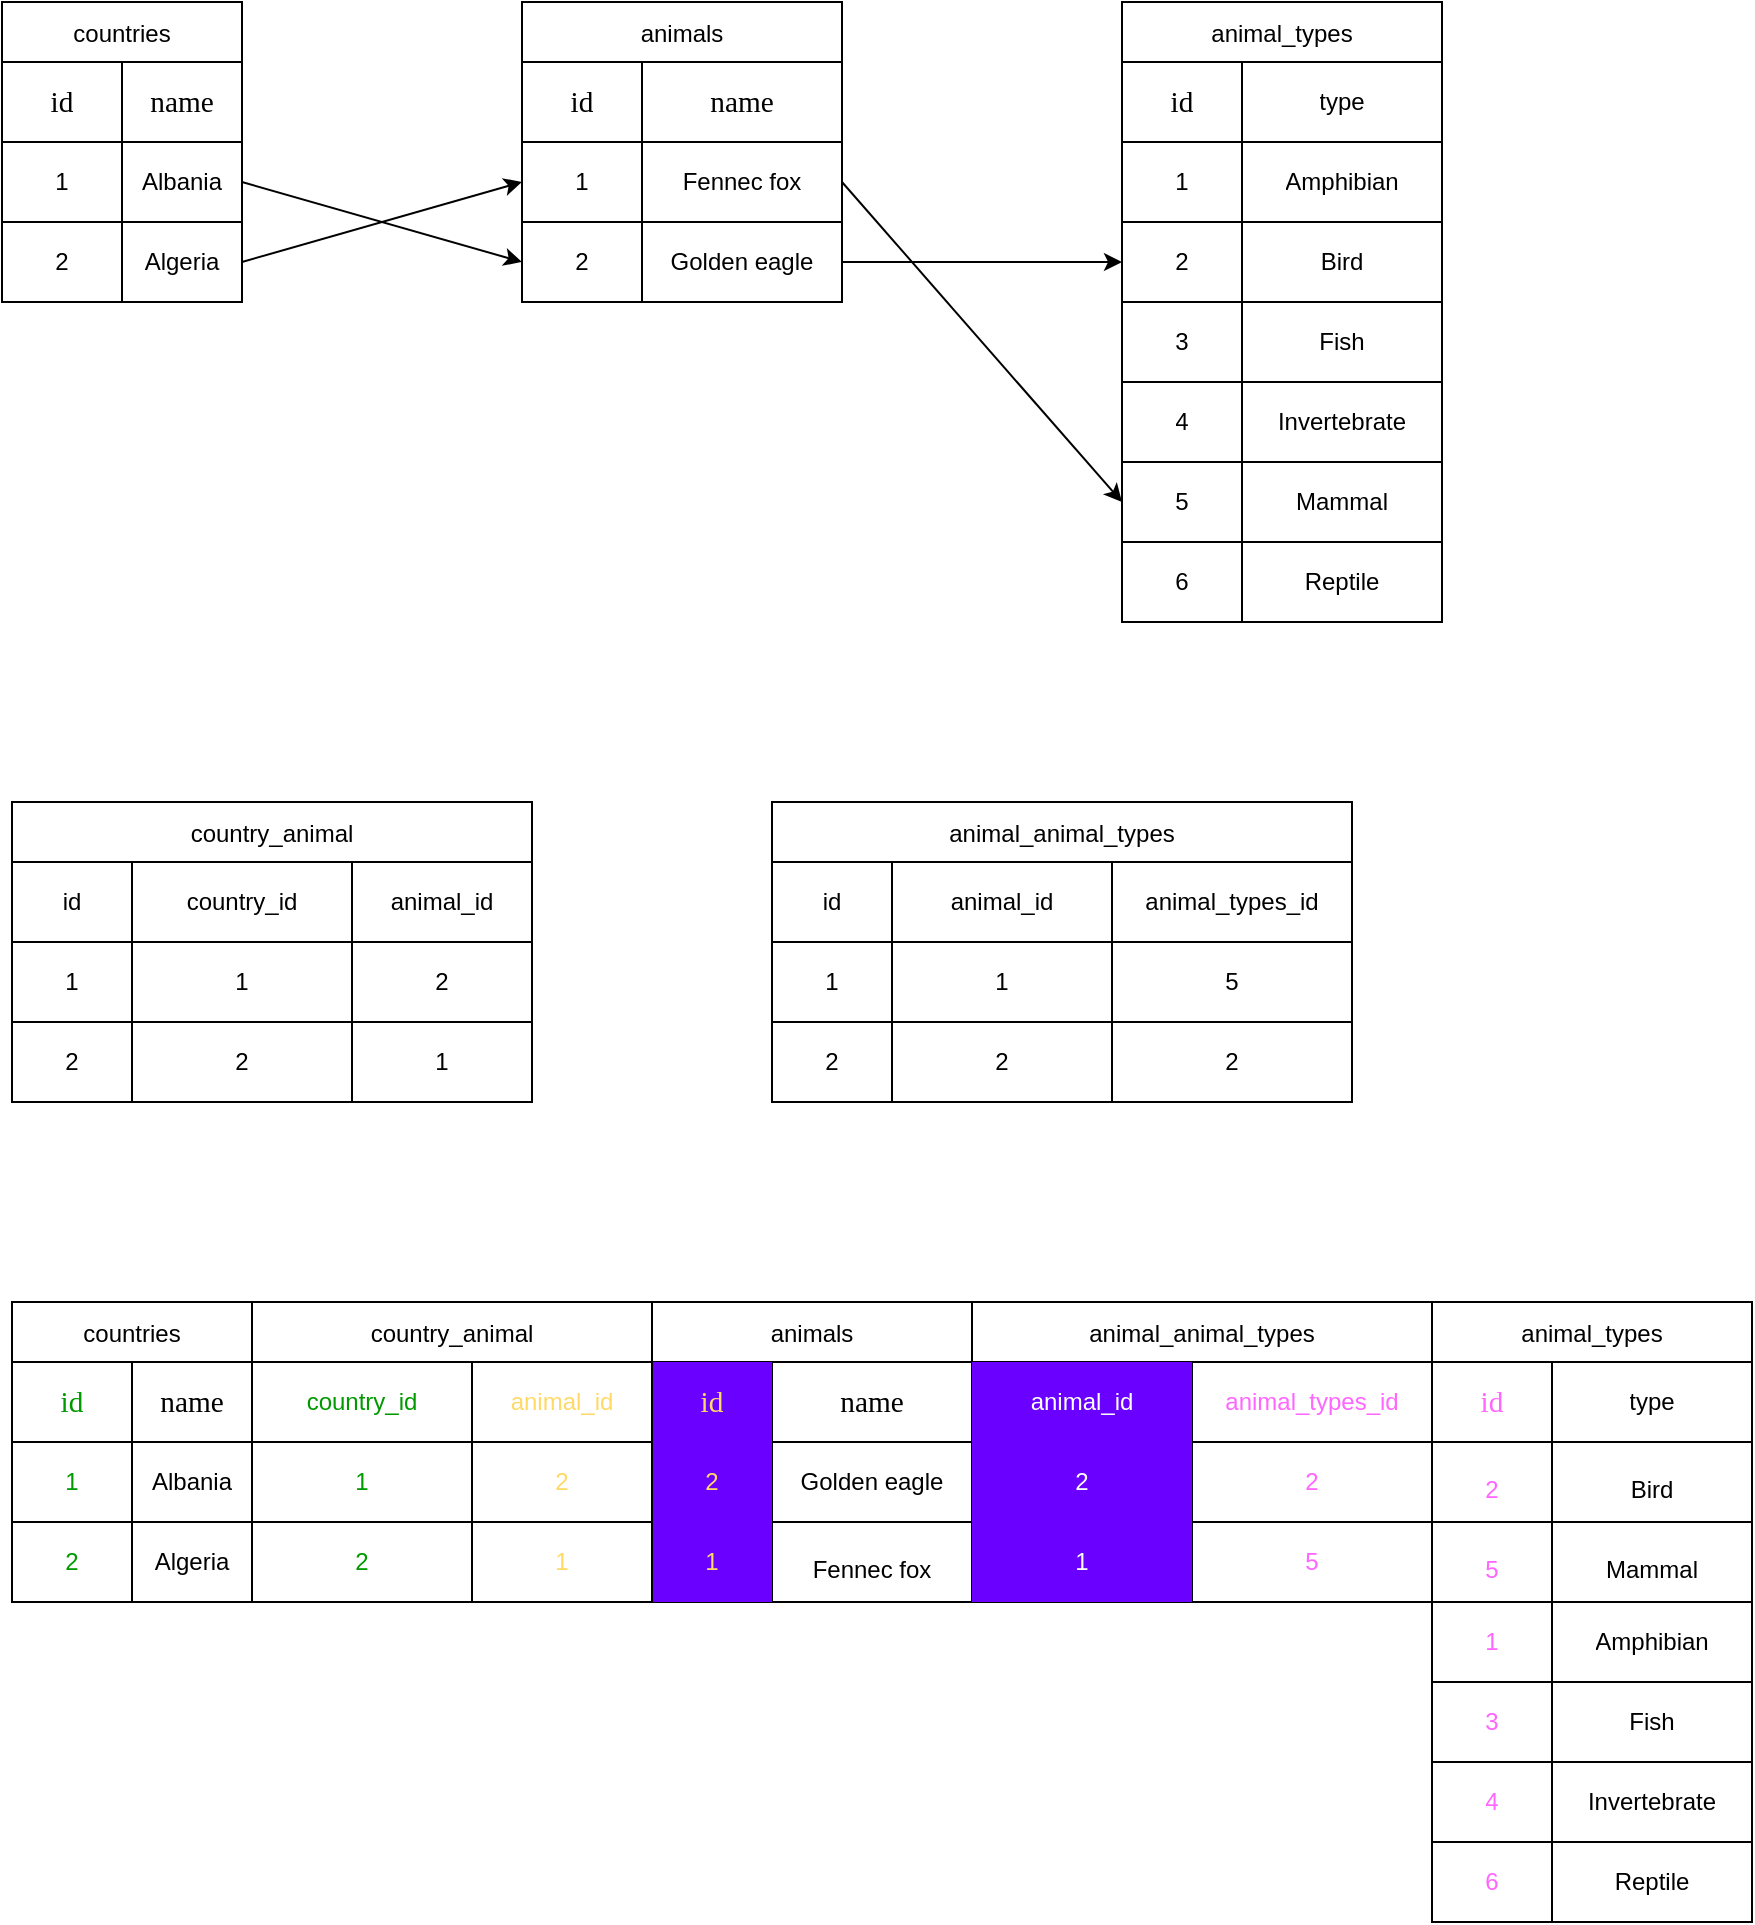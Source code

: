 <mxfile version="24.7.8">
  <diagram name="Page-1" id="MkNS-ctdlNhsHBjYqthp">
    <mxGraphModel dx="1560" dy="1088" grid="1" gridSize="10" guides="1" tooltips="1" connect="1" arrows="1" fold="1" page="1" pageScale="1" pageWidth="2339" pageHeight="3300" math="0" shadow="0">
      <root>
        <mxCell id="0" />
        <mxCell id="1" parent="0" />
        <mxCell id="hSZV3rEerm1jCQRPx-zB-1" value="countries" style="shape=table;startSize=30;container=1;collapsible=0;childLayout=tableLayout;" parent="1" vertex="1">
          <mxGeometry x="180" y="90" width="120" height="150" as="geometry" />
        </mxCell>
        <mxCell id="hSZV3rEerm1jCQRPx-zB-2" value="" style="shape=tableRow;horizontal=0;startSize=0;swimlaneHead=0;swimlaneBody=0;strokeColor=inherit;top=0;left=0;bottom=0;right=0;collapsible=0;dropTarget=0;fillColor=none;points=[[0,0.5],[1,0.5]];portConstraint=eastwest;" parent="hSZV3rEerm1jCQRPx-zB-1" vertex="1">
          <mxGeometry y="30" width="120" height="40" as="geometry" />
        </mxCell>
        <mxCell id="hSZV3rEerm1jCQRPx-zB-3" value="&lt;p style=&quot;margin:0in;font-family:Calibri;font-size:11.0pt&quot;&gt;id&lt;/p&gt;" style="shape=partialRectangle;html=1;whiteSpace=wrap;connectable=0;strokeColor=inherit;overflow=hidden;fillColor=none;top=0;left=0;bottom=0;right=0;pointerEvents=1;" parent="hSZV3rEerm1jCQRPx-zB-2" vertex="1">
          <mxGeometry width="60" height="40" as="geometry">
            <mxRectangle width="60" height="40" as="alternateBounds" />
          </mxGeometry>
        </mxCell>
        <mxCell id="hSZV3rEerm1jCQRPx-zB-4" value="&lt;p style=&quot;margin:0in;font-family:Calibri;font-size:11.0pt&quot;&gt;name&lt;/p&gt;" style="shape=partialRectangle;html=1;whiteSpace=wrap;connectable=0;strokeColor=inherit;overflow=hidden;fillColor=none;top=0;left=0;bottom=0;right=0;pointerEvents=1;" parent="hSZV3rEerm1jCQRPx-zB-2" vertex="1">
          <mxGeometry x="60" width="60" height="40" as="geometry">
            <mxRectangle width="60" height="40" as="alternateBounds" />
          </mxGeometry>
        </mxCell>
        <mxCell id="hSZV3rEerm1jCQRPx-zB-5" value="" style="shape=tableRow;horizontal=0;startSize=0;swimlaneHead=0;swimlaneBody=0;strokeColor=inherit;top=0;left=0;bottom=0;right=0;collapsible=0;dropTarget=0;fillColor=none;points=[[0,0.5],[1,0.5]];portConstraint=eastwest;" parent="hSZV3rEerm1jCQRPx-zB-1" vertex="1">
          <mxGeometry y="70" width="120" height="40" as="geometry" />
        </mxCell>
        <mxCell id="hSZV3rEerm1jCQRPx-zB-6" value="1" style="shape=partialRectangle;html=1;whiteSpace=wrap;connectable=0;strokeColor=inherit;overflow=hidden;fillColor=none;top=0;left=0;bottom=0;right=0;pointerEvents=1;" parent="hSZV3rEerm1jCQRPx-zB-5" vertex="1">
          <mxGeometry width="60" height="40" as="geometry">
            <mxRectangle width="60" height="40" as="alternateBounds" />
          </mxGeometry>
        </mxCell>
        <mxCell id="hSZV3rEerm1jCQRPx-zB-7" value="Albania" style="shape=partialRectangle;html=1;whiteSpace=wrap;connectable=0;strokeColor=inherit;overflow=hidden;fillColor=none;top=0;left=0;bottom=0;right=0;pointerEvents=1;" parent="hSZV3rEerm1jCQRPx-zB-5" vertex="1">
          <mxGeometry x="60" width="60" height="40" as="geometry">
            <mxRectangle width="60" height="40" as="alternateBounds" />
          </mxGeometry>
        </mxCell>
        <mxCell id="hSZV3rEerm1jCQRPx-zB-8" value="" style="shape=tableRow;horizontal=0;startSize=0;swimlaneHead=0;swimlaneBody=0;strokeColor=inherit;top=0;left=0;bottom=0;right=0;collapsible=0;dropTarget=0;fillColor=none;points=[[0,0.5],[1,0.5]];portConstraint=eastwest;" parent="hSZV3rEerm1jCQRPx-zB-1" vertex="1">
          <mxGeometry y="110" width="120" height="40" as="geometry" />
        </mxCell>
        <mxCell id="hSZV3rEerm1jCQRPx-zB-9" value="&lt;div&gt;2&lt;/div&gt;" style="shape=partialRectangle;html=1;whiteSpace=wrap;connectable=0;strokeColor=inherit;overflow=hidden;fillColor=none;top=0;left=0;bottom=0;right=0;pointerEvents=1;" parent="hSZV3rEerm1jCQRPx-zB-8" vertex="1">
          <mxGeometry width="60" height="40" as="geometry">
            <mxRectangle width="60" height="40" as="alternateBounds" />
          </mxGeometry>
        </mxCell>
        <mxCell id="hSZV3rEerm1jCQRPx-zB-10" value="Algeria" style="shape=partialRectangle;html=1;whiteSpace=wrap;connectable=0;strokeColor=inherit;overflow=hidden;fillColor=none;top=0;left=0;bottom=0;right=0;pointerEvents=1;" parent="hSZV3rEerm1jCQRPx-zB-8" vertex="1">
          <mxGeometry x="60" width="60" height="40" as="geometry">
            <mxRectangle width="60" height="40" as="alternateBounds" />
          </mxGeometry>
        </mxCell>
        <mxCell id="hSZV3rEerm1jCQRPx-zB-21" value="animals" style="shape=table;startSize=30;container=1;collapsible=0;childLayout=tableLayout;" parent="1" vertex="1">
          <mxGeometry x="440" y="90" width="160" height="150" as="geometry" />
        </mxCell>
        <mxCell id="hSZV3rEerm1jCQRPx-zB-22" value="" style="shape=tableRow;horizontal=0;startSize=0;swimlaneHead=0;swimlaneBody=0;strokeColor=inherit;top=0;left=0;bottom=0;right=0;collapsible=0;dropTarget=0;fillColor=none;points=[[0,0.5],[1,0.5]];portConstraint=eastwest;" parent="hSZV3rEerm1jCQRPx-zB-21" vertex="1">
          <mxGeometry y="30" width="160" height="40" as="geometry" />
        </mxCell>
        <mxCell id="hSZV3rEerm1jCQRPx-zB-23" value="&lt;p style=&quot;margin:0in;font-family:Calibri;font-size:11.0pt&quot;&gt;id&lt;/p&gt;" style="shape=partialRectangle;html=1;whiteSpace=wrap;connectable=0;strokeColor=inherit;overflow=hidden;fillColor=none;top=0;left=0;bottom=0;right=0;pointerEvents=1;" parent="hSZV3rEerm1jCQRPx-zB-22" vertex="1">
          <mxGeometry width="60" height="40" as="geometry">
            <mxRectangle width="60" height="40" as="alternateBounds" />
          </mxGeometry>
        </mxCell>
        <mxCell id="hSZV3rEerm1jCQRPx-zB-24" value="&lt;p style=&quot;margin:0in;font-family:Calibri;font-size:11.0pt&quot;&gt;name&lt;/p&gt;" style="shape=partialRectangle;html=1;whiteSpace=wrap;connectable=0;strokeColor=inherit;overflow=hidden;fillColor=none;top=0;left=0;bottom=0;right=0;pointerEvents=1;" parent="hSZV3rEerm1jCQRPx-zB-22" vertex="1">
          <mxGeometry x="60" width="100" height="40" as="geometry">
            <mxRectangle width="100" height="40" as="alternateBounds" />
          </mxGeometry>
        </mxCell>
        <mxCell id="hSZV3rEerm1jCQRPx-zB-25" value="" style="shape=tableRow;horizontal=0;startSize=0;swimlaneHead=0;swimlaneBody=0;strokeColor=inherit;top=0;left=0;bottom=0;right=0;collapsible=0;dropTarget=0;fillColor=none;points=[[0,0.5],[1,0.5]];portConstraint=eastwest;" parent="hSZV3rEerm1jCQRPx-zB-21" vertex="1">
          <mxGeometry y="70" width="160" height="40" as="geometry" />
        </mxCell>
        <mxCell id="hSZV3rEerm1jCQRPx-zB-26" value="1" style="shape=partialRectangle;html=1;whiteSpace=wrap;connectable=0;strokeColor=inherit;overflow=hidden;fillColor=none;top=0;left=0;bottom=0;right=0;pointerEvents=1;" parent="hSZV3rEerm1jCQRPx-zB-25" vertex="1">
          <mxGeometry width="60" height="40" as="geometry">
            <mxRectangle width="60" height="40" as="alternateBounds" />
          </mxGeometry>
        </mxCell>
        <mxCell id="hSZV3rEerm1jCQRPx-zB-27" value="Fennec fox" style="shape=partialRectangle;html=1;whiteSpace=wrap;connectable=0;strokeColor=inherit;overflow=hidden;fillColor=none;top=0;left=0;bottom=0;right=0;pointerEvents=1;" parent="hSZV3rEerm1jCQRPx-zB-25" vertex="1">
          <mxGeometry x="60" width="100" height="40" as="geometry">
            <mxRectangle width="100" height="40" as="alternateBounds" />
          </mxGeometry>
        </mxCell>
        <mxCell id="hSZV3rEerm1jCQRPx-zB-28" value="" style="shape=tableRow;horizontal=0;startSize=0;swimlaneHead=0;swimlaneBody=0;strokeColor=inherit;top=0;left=0;bottom=0;right=0;collapsible=0;dropTarget=0;fillColor=none;points=[[0,0.5],[1,0.5]];portConstraint=eastwest;" parent="hSZV3rEerm1jCQRPx-zB-21" vertex="1">
          <mxGeometry y="110" width="160" height="40" as="geometry" />
        </mxCell>
        <mxCell id="hSZV3rEerm1jCQRPx-zB-29" value="&lt;div&gt;2&lt;/div&gt;" style="shape=partialRectangle;html=1;whiteSpace=wrap;connectable=0;strokeColor=inherit;overflow=hidden;fillColor=none;top=0;left=0;bottom=0;right=0;pointerEvents=1;" parent="hSZV3rEerm1jCQRPx-zB-28" vertex="1">
          <mxGeometry width="60" height="40" as="geometry">
            <mxRectangle width="60" height="40" as="alternateBounds" />
          </mxGeometry>
        </mxCell>
        <mxCell id="hSZV3rEerm1jCQRPx-zB-30" value="Golden eagle" style="shape=partialRectangle;html=1;whiteSpace=wrap;connectable=0;strokeColor=inherit;overflow=hidden;fillColor=none;top=0;left=0;bottom=0;right=0;pointerEvents=1;" parent="hSZV3rEerm1jCQRPx-zB-28" vertex="1">
          <mxGeometry x="60" width="100" height="40" as="geometry">
            <mxRectangle width="100" height="40" as="alternateBounds" />
          </mxGeometry>
        </mxCell>
        <mxCell id="hSZV3rEerm1jCQRPx-zB-31" value="animal_types" style="shape=table;startSize=30;container=1;collapsible=0;childLayout=tableLayout;" parent="1" vertex="1">
          <mxGeometry x="740" y="90" width="160" height="310" as="geometry" />
        </mxCell>
        <mxCell id="hSZV3rEerm1jCQRPx-zB-32" value="" style="shape=tableRow;horizontal=0;startSize=0;swimlaneHead=0;swimlaneBody=0;strokeColor=inherit;top=0;left=0;bottom=0;right=0;collapsible=0;dropTarget=0;fillColor=none;points=[[0,0.5],[1,0.5]];portConstraint=eastwest;" parent="hSZV3rEerm1jCQRPx-zB-31" vertex="1">
          <mxGeometry y="30" width="160" height="40" as="geometry" />
        </mxCell>
        <mxCell id="hSZV3rEerm1jCQRPx-zB-33" value="&lt;p style=&quot;margin:0in;font-family:Calibri;font-size:11.0pt&quot;&gt;id&lt;/p&gt;" style="shape=partialRectangle;html=1;whiteSpace=wrap;connectable=0;strokeColor=inherit;overflow=hidden;fillColor=none;top=0;left=0;bottom=0;right=0;pointerEvents=1;" parent="hSZV3rEerm1jCQRPx-zB-32" vertex="1">
          <mxGeometry width="60" height="40" as="geometry">
            <mxRectangle width="60" height="40" as="alternateBounds" />
          </mxGeometry>
        </mxCell>
        <mxCell id="hSZV3rEerm1jCQRPx-zB-34" value="type" style="shape=partialRectangle;html=1;whiteSpace=wrap;connectable=0;strokeColor=inherit;overflow=hidden;fillColor=none;top=0;left=0;bottom=0;right=0;pointerEvents=1;" parent="hSZV3rEerm1jCQRPx-zB-32" vertex="1">
          <mxGeometry x="60" width="100" height="40" as="geometry">
            <mxRectangle width="100" height="40" as="alternateBounds" />
          </mxGeometry>
        </mxCell>
        <mxCell id="hSZV3rEerm1jCQRPx-zB-35" value="" style="shape=tableRow;horizontal=0;startSize=0;swimlaneHead=0;swimlaneBody=0;strokeColor=inherit;top=0;left=0;bottom=0;right=0;collapsible=0;dropTarget=0;fillColor=none;points=[[0,0.5],[1,0.5]];portConstraint=eastwest;" parent="hSZV3rEerm1jCQRPx-zB-31" vertex="1">
          <mxGeometry y="70" width="160" height="40" as="geometry" />
        </mxCell>
        <mxCell id="hSZV3rEerm1jCQRPx-zB-36" value="1" style="shape=partialRectangle;html=1;whiteSpace=wrap;connectable=0;strokeColor=inherit;overflow=hidden;fillColor=none;top=0;left=0;bottom=0;right=0;pointerEvents=1;" parent="hSZV3rEerm1jCQRPx-zB-35" vertex="1">
          <mxGeometry width="60" height="40" as="geometry">
            <mxRectangle width="60" height="40" as="alternateBounds" />
          </mxGeometry>
        </mxCell>
        <mxCell id="hSZV3rEerm1jCQRPx-zB-37" value="Amphibian" style="shape=partialRectangle;html=1;whiteSpace=wrap;connectable=0;strokeColor=inherit;overflow=hidden;fillColor=none;top=0;left=0;bottom=0;right=0;pointerEvents=1;" parent="hSZV3rEerm1jCQRPx-zB-35" vertex="1">
          <mxGeometry x="60" width="100" height="40" as="geometry">
            <mxRectangle width="100" height="40" as="alternateBounds" />
          </mxGeometry>
        </mxCell>
        <mxCell id="hSZV3rEerm1jCQRPx-zB-38" value="" style="shape=tableRow;horizontal=0;startSize=0;swimlaneHead=0;swimlaneBody=0;strokeColor=inherit;top=0;left=0;bottom=0;right=0;collapsible=0;dropTarget=0;fillColor=none;points=[[0,0.5],[1,0.5]];portConstraint=eastwest;" parent="hSZV3rEerm1jCQRPx-zB-31" vertex="1">
          <mxGeometry y="110" width="160" height="40" as="geometry" />
        </mxCell>
        <mxCell id="hSZV3rEerm1jCQRPx-zB-39" value="&lt;div&gt;2&lt;/div&gt;" style="shape=partialRectangle;html=1;whiteSpace=wrap;connectable=0;strokeColor=inherit;overflow=hidden;fillColor=none;top=0;left=0;bottom=0;right=0;pointerEvents=1;" parent="hSZV3rEerm1jCQRPx-zB-38" vertex="1">
          <mxGeometry width="60" height="40" as="geometry">
            <mxRectangle width="60" height="40" as="alternateBounds" />
          </mxGeometry>
        </mxCell>
        <mxCell id="hSZV3rEerm1jCQRPx-zB-40" value="Bird" style="shape=partialRectangle;html=1;whiteSpace=wrap;connectable=0;strokeColor=inherit;overflow=hidden;fillColor=none;top=0;left=0;bottom=0;right=0;pointerEvents=1;" parent="hSZV3rEerm1jCQRPx-zB-38" vertex="1">
          <mxGeometry x="60" width="100" height="40" as="geometry">
            <mxRectangle width="100" height="40" as="alternateBounds" />
          </mxGeometry>
        </mxCell>
        <mxCell id="hSZV3rEerm1jCQRPx-zB-50" style="shape=tableRow;horizontal=0;startSize=0;swimlaneHead=0;swimlaneBody=0;strokeColor=inherit;top=0;left=0;bottom=0;right=0;collapsible=0;dropTarget=0;fillColor=none;points=[[0,0.5],[1,0.5]];portConstraint=eastwest;" parent="hSZV3rEerm1jCQRPx-zB-31" vertex="1">
          <mxGeometry y="150" width="160" height="40" as="geometry" />
        </mxCell>
        <mxCell id="hSZV3rEerm1jCQRPx-zB-51" value="3" style="shape=partialRectangle;html=1;whiteSpace=wrap;connectable=0;strokeColor=inherit;overflow=hidden;fillColor=none;top=0;left=0;bottom=0;right=0;pointerEvents=1;" parent="hSZV3rEerm1jCQRPx-zB-50" vertex="1">
          <mxGeometry width="60" height="40" as="geometry">
            <mxRectangle width="60" height="40" as="alternateBounds" />
          </mxGeometry>
        </mxCell>
        <mxCell id="hSZV3rEerm1jCQRPx-zB-52" value="Fish" style="shape=partialRectangle;html=1;whiteSpace=wrap;connectable=0;strokeColor=inherit;overflow=hidden;fillColor=none;top=0;left=0;bottom=0;right=0;pointerEvents=1;" parent="hSZV3rEerm1jCQRPx-zB-50" vertex="1">
          <mxGeometry x="60" width="100" height="40" as="geometry">
            <mxRectangle width="100" height="40" as="alternateBounds" />
          </mxGeometry>
        </mxCell>
        <mxCell id="hSZV3rEerm1jCQRPx-zB-47" style="shape=tableRow;horizontal=0;startSize=0;swimlaneHead=0;swimlaneBody=0;strokeColor=inherit;top=0;left=0;bottom=0;right=0;collapsible=0;dropTarget=0;fillColor=none;points=[[0,0.5],[1,0.5]];portConstraint=eastwest;" parent="hSZV3rEerm1jCQRPx-zB-31" vertex="1">
          <mxGeometry y="190" width="160" height="40" as="geometry" />
        </mxCell>
        <mxCell id="hSZV3rEerm1jCQRPx-zB-48" value="4" style="shape=partialRectangle;html=1;whiteSpace=wrap;connectable=0;strokeColor=inherit;overflow=hidden;fillColor=none;top=0;left=0;bottom=0;right=0;pointerEvents=1;" parent="hSZV3rEerm1jCQRPx-zB-47" vertex="1">
          <mxGeometry width="60" height="40" as="geometry">
            <mxRectangle width="60" height="40" as="alternateBounds" />
          </mxGeometry>
        </mxCell>
        <mxCell id="hSZV3rEerm1jCQRPx-zB-49" value="Invertebrate" style="shape=partialRectangle;html=1;whiteSpace=wrap;connectable=0;strokeColor=inherit;overflow=hidden;fillColor=none;top=0;left=0;bottom=0;right=0;pointerEvents=1;" parent="hSZV3rEerm1jCQRPx-zB-47" vertex="1">
          <mxGeometry x="60" width="100" height="40" as="geometry">
            <mxRectangle width="100" height="40" as="alternateBounds" />
          </mxGeometry>
        </mxCell>
        <mxCell id="hSZV3rEerm1jCQRPx-zB-44" style="shape=tableRow;horizontal=0;startSize=0;swimlaneHead=0;swimlaneBody=0;strokeColor=inherit;top=0;left=0;bottom=0;right=0;collapsible=0;dropTarget=0;fillColor=none;points=[[0,0.5],[1,0.5]];portConstraint=eastwest;" parent="hSZV3rEerm1jCQRPx-zB-31" vertex="1">
          <mxGeometry y="230" width="160" height="40" as="geometry" />
        </mxCell>
        <mxCell id="hSZV3rEerm1jCQRPx-zB-45" value="5" style="shape=partialRectangle;html=1;whiteSpace=wrap;connectable=0;strokeColor=inherit;overflow=hidden;fillColor=none;top=0;left=0;bottom=0;right=0;pointerEvents=1;" parent="hSZV3rEerm1jCQRPx-zB-44" vertex="1">
          <mxGeometry width="60" height="40" as="geometry">
            <mxRectangle width="60" height="40" as="alternateBounds" />
          </mxGeometry>
        </mxCell>
        <mxCell id="hSZV3rEerm1jCQRPx-zB-46" value="Mammal" style="shape=partialRectangle;html=1;whiteSpace=wrap;connectable=0;strokeColor=inherit;overflow=hidden;fillColor=none;top=0;left=0;bottom=0;right=0;pointerEvents=1;" parent="hSZV3rEerm1jCQRPx-zB-44" vertex="1">
          <mxGeometry x="60" width="100" height="40" as="geometry">
            <mxRectangle width="100" height="40" as="alternateBounds" />
          </mxGeometry>
        </mxCell>
        <mxCell id="hSZV3rEerm1jCQRPx-zB-41" style="shape=tableRow;horizontal=0;startSize=0;swimlaneHead=0;swimlaneBody=0;strokeColor=inherit;top=0;left=0;bottom=0;right=0;collapsible=0;dropTarget=0;fillColor=none;points=[[0,0.5],[1,0.5]];portConstraint=eastwest;" parent="hSZV3rEerm1jCQRPx-zB-31" vertex="1">
          <mxGeometry y="270" width="160" height="40" as="geometry" />
        </mxCell>
        <mxCell id="hSZV3rEerm1jCQRPx-zB-42" value="6" style="shape=partialRectangle;html=1;whiteSpace=wrap;connectable=0;strokeColor=inherit;overflow=hidden;fillColor=none;top=0;left=0;bottom=0;right=0;pointerEvents=1;" parent="hSZV3rEerm1jCQRPx-zB-41" vertex="1">
          <mxGeometry width="60" height="40" as="geometry">
            <mxRectangle width="60" height="40" as="alternateBounds" />
          </mxGeometry>
        </mxCell>
        <mxCell id="hSZV3rEerm1jCQRPx-zB-43" value="Reptile" style="shape=partialRectangle;html=1;whiteSpace=wrap;connectable=0;strokeColor=inherit;overflow=hidden;fillColor=none;top=0;left=0;bottom=0;right=0;pointerEvents=1;" parent="hSZV3rEerm1jCQRPx-zB-41" vertex="1">
          <mxGeometry x="60" width="100" height="40" as="geometry">
            <mxRectangle width="100" height="40" as="alternateBounds" />
          </mxGeometry>
        </mxCell>
        <mxCell id="hSZV3rEerm1jCQRPx-zB-55" value="" style="endArrow=classic;html=1;rounded=0;exitX=1;exitY=0.5;exitDx=0;exitDy=0;entryX=0;entryY=0.5;entryDx=0;entryDy=0;" parent="1" source="hSZV3rEerm1jCQRPx-zB-5" target="hSZV3rEerm1jCQRPx-zB-28" edge="1">
          <mxGeometry width="50" height="50" relative="1" as="geometry">
            <mxPoint x="330" y="190" as="sourcePoint" />
            <mxPoint x="380" y="140" as="targetPoint" />
          </mxGeometry>
        </mxCell>
        <mxCell id="hSZV3rEerm1jCQRPx-zB-56" value="" style="endArrow=classic;html=1;rounded=0;exitX=1;exitY=0.5;exitDx=0;exitDy=0;entryX=0;entryY=0.5;entryDx=0;entryDy=0;" parent="1" source="hSZV3rEerm1jCQRPx-zB-8" target="hSZV3rEerm1jCQRPx-zB-25" edge="1">
          <mxGeometry width="50" height="50" relative="1" as="geometry">
            <mxPoint x="530" y="350" as="sourcePoint" />
            <mxPoint x="580" y="300" as="targetPoint" />
          </mxGeometry>
        </mxCell>
        <mxCell id="hSZV3rEerm1jCQRPx-zB-57" value="" style="endArrow=classic;html=1;rounded=0;entryX=0;entryY=0.5;entryDx=0;entryDy=0;exitX=1;exitY=0.5;exitDx=0;exitDy=0;" parent="1" source="hSZV3rEerm1jCQRPx-zB-25" target="hSZV3rEerm1jCQRPx-zB-44" edge="1">
          <mxGeometry width="50" height="50" relative="1" as="geometry">
            <mxPoint x="490" y="320" as="sourcePoint" />
            <mxPoint x="580" y="300" as="targetPoint" />
          </mxGeometry>
        </mxCell>
        <mxCell id="hSZV3rEerm1jCQRPx-zB-58" value="" style="endArrow=classic;html=1;rounded=0;exitX=1;exitY=0.5;exitDx=0;exitDy=0;entryX=0;entryY=0.5;entryDx=0;entryDy=0;" parent="1" source="hSZV3rEerm1jCQRPx-zB-28" target="hSZV3rEerm1jCQRPx-zB-38" edge="1">
          <mxGeometry width="50" height="50" relative="1" as="geometry">
            <mxPoint x="640" y="210" as="sourcePoint" />
            <mxPoint x="690" y="160" as="targetPoint" />
          </mxGeometry>
        </mxCell>
        <mxCell id="hSZV3rEerm1jCQRPx-zB-59" value="country_animal" style="shape=table;startSize=30;container=1;collapsible=0;childLayout=tableLayout;" parent="1" vertex="1">
          <mxGeometry x="185" y="490" width="260" height="150" as="geometry" />
        </mxCell>
        <mxCell id="hSZV3rEerm1jCQRPx-zB-60" value="" style="shape=tableRow;horizontal=0;startSize=0;swimlaneHead=0;swimlaneBody=0;strokeColor=inherit;top=0;left=0;bottom=0;right=0;collapsible=0;dropTarget=0;fillColor=none;points=[[0,0.5],[1,0.5]];portConstraint=eastwest;" parent="hSZV3rEerm1jCQRPx-zB-59" vertex="1">
          <mxGeometry y="30" width="260" height="40" as="geometry" />
        </mxCell>
        <mxCell id="hSZV3rEerm1jCQRPx-zB-69" value="id" style="shape=partialRectangle;html=1;whiteSpace=wrap;connectable=0;strokeColor=inherit;overflow=hidden;fillColor=none;top=0;left=0;bottom=0;right=0;pointerEvents=1;" parent="hSZV3rEerm1jCQRPx-zB-60" vertex="1">
          <mxGeometry width="60" height="40" as="geometry">
            <mxRectangle width="60" height="40" as="alternateBounds" />
          </mxGeometry>
        </mxCell>
        <mxCell id="hSZV3rEerm1jCQRPx-zB-61" value="country_id" style="shape=partialRectangle;html=1;whiteSpace=wrap;connectable=0;strokeColor=inherit;overflow=hidden;fillColor=none;top=0;left=0;bottom=0;right=0;pointerEvents=1;" parent="hSZV3rEerm1jCQRPx-zB-60" vertex="1">
          <mxGeometry x="60" width="110" height="40" as="geometry">
            <mxRectangle width="110" height="40" as="alternateBounds" />
          </mxGeometry>
        </mxCell>
        <mxCell id="hSZV3rEerm1jCQRPx-zB-62" value="animal_id" style="shape=partialRectangle;html=1;whiteSpace=wrap;connectable=0;strokeColor=inherit;overflow=hidden;fillColor=none;top=0;left=0;bottom=0;right=0;pointerEvents=1;" parent="hSZV3rEerm1jCQRPx-zB-60" vertex="1">
          <mxGeometry x="170" width="90" height="40" as="geometry">
            <mxRectangle width="90" height="40" as="alternateBounds" />
          </mxGeometry>
        </mxCell>
        <mxCell id="hSZV3rEerm1jCQRPx-zB-63" value="" style="shape=tableRow;horizontal=0;startSize=0;swimlaneHead=0;swimlaneBody=0;strokeColor=inherit;top=0;left=0;bottom=0;right=0;collapsible=0;dropTarget=0;fillColor=none;points=[[0,0.5],[1,0.5]];portConstraint=eastwest;" parent="hSZV3rEerm1jCQRPx-zB-59" vertex="1">
          <mxGeometry y="70" width="260" height="40" as="geometry" />
        </mxCell>
        <mxCell id="hSZV3rEerm1jCQRPx-zB-70" value="1" style="shape=partialRectangle;html=1;whiteSpace=wrap;connectable=0;strokeColor=inherit;overflow=hidden;fillColor=none;top=0;left=0;bottom=0;right=0;pointerEvents=1;" parent="hSZV3rEerm1jCQRPx-zB-63" vertex="1">
          <mxGeometry width="60" height="40" as="geometry">
            <mxRectangle width="60" height="40" as="alternateBounds" />
          </mxGeometry>
        </mxCell>
        <mxCell id="hSZV3rEerm1jCQRPx-zB-64" value="1" style="shape=partialRectangle;html=1;whiteSpace=wrap;connectable=0;strokeColor=inherit;overflow=hidden;fillColor=none;top=0;left=0;bottom=0;right=0;pointerEvents=1;" parent="hSZV3rEerm1jCQRPx-zB-63" vertex="1">
          <mxGeometry x="60" width="110" height="40" as="geometry">
            <mxRectangle width="110" height="40" as="alternateBounds" />
          </mxGeometry>
        </mxCell>
        <mxCell id="hSZV3rEerm1jCQRPx-zB-65" value="2" style="shape=partialRectangle;html=1;whiteSpace=wrap;connectable=0;strokeColor=inherit;overflow=hidden;fillColor=none;top=0;left=0;bottom=0;right=0;pointerEvents=1;" parent="hSZV3rEerm1jCQRPx-zB-63" vertex="1">
          <mxGeometry x="170" width="90" height="40" as="geometry">
            <mxRectangle width="90" height="40" as="alternateBounds" />
          </mxGeometry>
        </mxCell>
        <mxCell id="hSZV3rEerm1jCQRPx-zB-66" value="" style="shape=tableRow;horizontal=0;startSize=0;swimlaneHead=0;swimlaneBody=0;strokeColor=inherit;top=0;left=0;bottom=0;right=0;collapsible=0;dropTarget=0;fillColor=none;points=[[0,0.5],[1,0.5]];portConstraint=eastwest;" parent="hSZV3rEerm1jCQRPx-zB-59" vertex="1">
          <mxGeometry y="110" width="260" height="40" as="geometry" />
        </mxCell>
        <mxCell id="hSZV3rEerm1jCQRPx-zB-71" value="2" style="shape=partialRectangle;html=1;whiteSpace=wrap;connectable=0;strokeColor=inherit;overflow=hidden;fillColor=none;top=0;left=0;bottom=0;right=0;pointerEvents=1;" parent="hSZV3rEerm1jCQRPx-zB-66" vertex="1">
          <mxGeometry width="60" height="40" as="geometry">
            <mxRectangle width="60" height="40" as="alternateBounds" />
          </mxGeometry>
        </mxCell>
        <mxCell id="hSZV3rEerm1jCQRPx-zB-67" value="2" style="shape=partialRectangle;html=1;whiteSpace=wrap;connectable=0;strokeColor=inherit;overflow=hidden;fillColor=none;top=0;left=0;bottom=0;right=0;pointerEvents=1;" parent="hSZV3rEerm1jCQRPx-zB-66" vertex="1">
          <mxGeometry x="60" width="110" height="40" as="geometry">
            <mxRectangle width="110" height="40" as="alternateBounds" />
          </mxGeometry>
        </mxCell>
        <mxCell id="hSZV3rEerm1jCQRPx-zB-68" value="1" style="shape=partialRectangle;html=1;whiteSpace=wrap;connectable=0;strokeColor=inherit;overflow=hidden;fillColor=none;top=0;left=0;bottom=0;right=0;pointerEvents=1;" parent="hSZV3rEerm1jCQRPx-zB-66" vertex="1">
          <mxGeometry x="170" width="90" height="40" as="geometry">
            <mxRectangle width="90" height="40" as="alternateBounds" />
          </mxGeometry>
        </mxCell>
        <mxCell id="hSZV3rEerm1jCQRPx-zB-73" value="animal_animal_types" style="shape=table;startSize=30;container=1;collapsible=0;childLayout=tableLayout;" parent="1" vertex="1">
          <mxGeometry x="565" y="490" width="290" height="150" as="geometry" />
        </mxCell>
        <mxCell id="hSZV3rEerm1jCQRPx-zB-74" value="" style="shape=tableRow;horizontal=0;startSize=0;swimlaneHead=0;swimlaneBody=0;strokeColor=inherit;top=0;left=0;bottom=0;right=0;collapsible=0;dropTarget=0;fillColor=none;points=[[0,0.5],[1,0.5]];portConstraint=eastwest;" parent="hSZV3rEerm1jCQRPx-zB-73" vertex="1">
          <mxGeometry y="30" width="290" height="40" as="geometry" />
        </mxCell>
        <mxCell id="hSZV3rEerm1jCQRPx-zB-75" value="id" style="shape=partialRectangle;html=1;whiteSpace=wrap;connectable=0;strokeColor=inherit;overflow=hidden;fillColor=none;top=0;left=0;bottom=0;right=0;pointerEvents=1;" parent="hSZV3rEerm1jCQRPx-zB-74" vertex="1">
          <mxGeometry width="60" height="40" as="geometry">
            <mxRectangle width="60" height="40" as="alternateBounds" />
          </mxGeometry>
        </mxCell>
        <mxCell id="hSZV3rEerm1jCQRPx-zB-76" value="animal_id" style="shape=partialRectangle;html=1;whiteSpace=wrap;connectable=0;strokeColor=inherit;overflow=hidden;fillColor=none;top=0;left=0;bottom=0;right=0;pointerEvents=1;" parent="hSZV3rEerm1jCQRPx-zB-74" vertex="1">
          <mxGeometry x="60" width="110" height="40" as="geometry">
            <mxRectangle width="110" height="40" as="alternateBounds" />
          </mxGeometry>
        </mxCell>
        <mxCell id="hSZV3rEerm1jCQRPx-zB-77" value="animal_types_id" style="shape=partialRectangle;html=1;whiteSpace=wrap;connectable=0;strokeColor=inherit;overflow=hidden;fillColor=none;top=0;left=0;bottom=0;right=0;pointerEvents=1;" parent="hSZV3rEerm1jCQRPx-zB-74" vertex="1">
          <mxGeometry x="170" width="120" height="40" as="geometry">
            <mxRectangle width="120" height="40" as="alternateBounds" />
          </mxGeometry>
        </mxCell>
        <mxCell id="hSZV3rEerm1jCQRPx-zB-78" value="" style="shape=tableRow;horizontal=0;startSize=0;swimlaneHead=0;swimlaneBody=0;strokeColor=inherit;top=0;left=0;bottom=0;right=0;collapsible=0;dropTarget=0;fillColor=none;points=[[0,0.5],[1,0.5]];portConstraint=eastwest;" parent="hSZV3rEerm1jCQRPx-zB-73" vertex="1">
          <mxGeometry y="70" width="290" height="40" as="geometry" />
        </mxCell>
        <mxCell id="hSZV3rEerm1jCQRPx-zB-79" value="1" style="shape=partialRectangle;html=1;whiteSpace=wrap;connectable=0;strokeColor=inherit;overflow=hidden;fillColor=none;top=0;left=0;bottom=0;right=0;pointerEvents=1;" parent="hSZV3rEerm1jCQRPx-zB-78" vertex="1">
          <mxGeometry width="60" height="40" as="geometry">
            <mxRectangle width="60" height="40" as="alternateBounds" />
          </mxGeometry>
        </mxCell>
        <mxCell id="hSZV3rEerm1jCQRPx-zB-80" value="1" style="shape=partialRectangle;html=1;whiteSpace=wrap;connectable=0;strokeColor=inherit;overflow=hidden;fillColor=none;top=0;left=0;bottom=0;right=0;pointerEvents=1;" parent="hSZV3rEerm1jCQRPx-zB-78" vertex="1">
          <mxGeometry x="60" width="110" height="40" as="geometry">
            <mxRectangle width="110" height="40" as="alternateBounds" />
          </mxGeometry>
        </mxCell>
        <mxCell id="hSZV3rEerm1jCQRPx-zB-81" value="5" style="shape=partialRectangle;html=1;whiteSpace=wrap;connectable=0;strokeColor=inherit;overflow=hidden;fillColor=none;top=0;left=0;bottom=0;right=0;pointerEvents=1;" parent="hSZV3rEerm1jCQRPx-zB-78" vertex="1">
          <mxGeometry x="170" width="120" height="40" as="geometry">
            <mxRectangle width="120" height="40" as="alternateBounds" />
          </mxGeometry>
        </mxCell>
        <mxCell id="hSZV3rEerm1jCQRPx-zB-82" value="" style="shape=tableRow;horizontal=0;startSize=0;swimlaneHead=0;swimlaneBody=0;strokeColor=inherit;top=0;left=0;bottom=0;right=0;collapsible=0;dropTarget=0;fillColor=none;points=[[0,0.5],[1,0.5]];portConstraint=eastwest;" parent="hSZV3rEerm1jCQRPx-zB-73" vertex="1">
          <mxGeometry y="110" width="290" height="40" as="geometry" />
        </mxCell>
        <mxCell id="hSZV3rEerm1jCQRPx-zB-83" value="2" style="shape=partialRectangle;html=1;whiteSpace=wrap;connectable=0;strokeColor=inherit;overflow=hidden;fillColor=none;top=0;left=0;bottom=0;right=0;pointerEvents=1;" parent="hSZV3rEerm1jCQRPx-zB-82" vertex="1">
          <mxGeometry width="60" height="40" as="geometry">
            <mxRectangle width="60" height="40" as="alternateBounds" />
          </mxGeometry>
        </mxCell>
        <mxCell id="hSZV3rEerm1jCQRPx-zB-84" value="2" style="shape=partialRectangle;html=1;whiteSpace=wrap;connectable=0;strokeColor=inherit;overflow=hidden;fillColor=none;top=0;left=0;bottom=0;right=0;pointerEvents=1;" parent="hSZV3rEerm1jCQRPx-zB-82" vertex="1">
          <mxGeometry x="60" width="110" height="40" as="geometry">
            <mxRectangle width="110" height="40" as="alternateBounds" />
          </mxGeometry>
        </mxCell>
        <mxCell id="hSZV3rEerm1jCQRPx-zB-85" value="2" style="shape=partialRectangle;html=1;whiteSpace=wrap;connectable=0;strokeColor=inherit;overflow=hidden;fillColor=none;top=0;left=0;bottom=0;right=0;pointerEvents=1;" parent="hSZV3rEerm1jCQRPx-zB-82" vertex="1">
          <mxGeometry x="170" width="120" height="40" as="geometry">
            <mxRectangle width="120" height="40" as="alternateBounds" />
          </mxGeometry>
        </mxCell>
        <mxCell id="hSZV3rEerm1jCQRPx-zB-86" value="countries" style="shape=table;startSize=30;container=1;collapsible=0;childLayout=tableLayout;" parent="1" vertex="1">
          <mxGeometry x="185" y="740" width="120" height="150" as="geometry" />
        </mxCell>
        <mxCell id="hSZV3rEerm1jCQRPx-zB-87" value="" style="shape=tableRow;horizontal=0;startSize=0;swimlaneHead=0;swimlaneBody=0;strokeColor=inherit;top=0;left=0;bottom=0;right=0;collapsible=0;dropTarget=0;fillColor=none;points=[[0,0.5],[1,0.5]];portConstraint=eastwest;fontColor=#000000;" parent="hSZV3rEerm1jCQRPx-zB-86" vertex="1">
          <mxGeometry y="30" width="120" height="40" as="geometry" />
        </mxCell>
        <mxCell id="hSZV3rEerm1jCQRPx-zB-88" value="&lt;p style=&quot;margin:0in;font-family:Calibri;font-size:11.0pt&quot;&gt;id&lt;/p&gt;" style="shape=partialRectangle;html=1;whiteSpace=wrap;connectable=0;strokeColor=inherit;overflow=hidden;fillColor=none;top=0;left=0;bottom=0;right=0;pointerEvents=1;fontColor=#009900;" parent="hSZV3rEerm1jCQRPx-zB-87" vertex="1">
          <mxGeometry width="60" height="40" as="geometry">
            <mxRectangle width="60" height="40" as="alternateBounds" />
          </mxGeometry>
        </mxCell>
        <mxCell id="hSZV3rEerm1jCQRPx-zB-89" value="&lt;p style=&quot;margin:0in;font-family:Calibri;font-size:11.0pt&quot;&gt;name&lt;/p&gt;" style="shape=partialRectangle;html=1;whiteSpace=wrap;connectable=0;strokeColor=inherit;overflow=hidden;fillColor=none;top=0;left=0;bottom=0;right=0;pointerEvents=1;fontColor=#000000;" parent="hSZV3rEerm1jCQRPx-zB-87" vertex="1">
          <mxGeometry x="60" width="60" height="40" as="geometry">
            <mxRectangle width="60" height="40" as="alternateBounds" />
          </mxGeometry>
        </mxCell>
        <mxCell id="hSZV3rEerm1jCQRPx-zB-90" value="" style="shape=tableRow;horizontal=0;startSize=0;swimlaneHead=0;swimlaneBody=0;strokeColor=inherit;top=0;left=0;bottom=0;right=0;collapsible=0;dropTarget=0;fillColor=none;points=[[0,0.5],[1,0.5]];portConstraint=eastwest;fontColor=#000000;" parent="hSZV3rEerm1jCQRPx-zB-86" vertex="1">
          <mxGeometry y="70" width="120" height="40" as="geometry" />
        </mxCell>
        <mxCell id="hSZV3rEerm1jCQRPx-zB-91" value="1" style="shape=partialRectangle;html=1;whiteSpace=wrap;connectable=0;strokeColor=inherit;overflow=hidden;fillColor=none;top=0;left=0;bottom=0;right=0;pointerEvents=1;fontColor=#009900;" parent="hSZV3rEerm1jCQRPx-zB-90" vertex="1">
          <mxGeometry width="60" height="40" as="geometry">
            <mxRectangle width="60" height="40" as="alternateBounds" />
          </mxGeometry>
        </mxCell>
        <mxCell id="hSZV3rEerm1jCQRPx-zB-92" value="Albania" style="shape=partialRectangle;html=1;whiteSpace=wrap;connectable=0;strokeColor=inherit;overflow=hidden;fillColor=none;top=0;left=0;bottom=0;right=0;pointerEvents=1;fontColor=#000000;" parent="hSZV3rEerm1jCQRPx-zB-90" vertex="1">
          <mxGeometry x="60" width="60" height="40" as="geometry">
            <mxRectangle width="60" height="40" as="alternateBounds" />
          </mxGeometry>
        </mxCell>
        <mxCell id="hSZV3rEerm1jCQRPx-zB-93" value="" style="shape=tableRow;horizontal=0;startSize=0;swimlaneHead=0;swimlaneBody=0;strokeColor=inherit;top=0;left=0;bottom=0;right=0;collapsible=0;dropTarget=0;fillColor=none;points=[[0,0.5],[1,0.5]];portConstraint=eastwest;fontColor=#000000;" parent="hSZV3rEerm1jCQRPx-zB-86" vertex="1">
          <mxGeometry y="110" width="120" height="40" as="geometry" />
        </mxCell>
        <mxCell id="hSZV3rEerm1jCQRPx-zB-94" value="&lt;div&gt;2&lt;/div&gt;" style="shape=partialRectangle;html=1;whiteSpace=wrap;connectable=0;strokeColor=inherit;overflow=hidden;fillColor=none;top=0;left=0;bottom=0;right=0;pointerEvents=1;fontColor=#009900;" parent="hSZV3rEerm1jCQRPx-zB-93" vertex="1">
          <mxGeometry width="60" height="40" as="geometry">
            <mxRectangle width="60" height="40" as="alternateBounds" />
          </mxGeometry>
        </mxCell>
        <mxCell id="hSZV3rEerm1jCQRPx-zB-95" value="Algeria" style="shape=partialRectangle;html=1;whiteSpace=wrap;connectable=0;strokeColor=inherit;overflow=hidden;fillColor=none;top=0;left=0;bottom=0;right=0;pointerEvents=1;fontColor=#000000;" parent="hSZV3rEerm1jCQRPx-zB-93" vertex="1">
          <mxGeometry x="60" width="60" height="40" as="geometry">
            <mxRectangle width="60" height="40" as="alternateBounds" />
          </mxGeometry>
        </mxCell>
        <mxCell id="hSZV3rEerm1jCQRPx-zB-132" value="animals" style="shape=table;startSize=30;container=1;collapsible=0;childLayout=tableLayout;" parent="1" vertex="1">
          <mxGeometry x="505" y="740" width="160" height="150" as="geometry" />
        </mxCell>
        <mxCell id="hSZV3rEerm1jCQRPx-zB-133" value="" style="shape=tableRow;horizontal=0;startSize=0;swimlaneHead=0;swimlaneBody=0;strokeColor=inherit;top=0;left=0;bottom=0;right=0;collapsible=0;dropTarget=0;fillColor=none;points=[[0,0.5],[1,0.5]];portConstraint=eastwest;" parent="hSZV3rEerm1jCQRPx-zB-132" vertex="1">
          <mxGeometry y="30" width="160" height="40" as="geometry" />
        </mxCell>
        <mxCell id="hSZV3rEerm1jCQRPx-zB-134" value="&lt;p style=&quot;margin:0in;font-family:Calibri;font-size:11.0pt&quot;&gt;id&lt;/p&gt;" style="shape=partialRectangle;html=1;whiteSpace=wrap;connectable=0;overflow=hidden;top=0;left=0;bottom=0;right=0;pointerEvents=1;fillColor=#6a00ff;strokeColor=#3700CC;fontColor=#FFD966;" parent="hSZV3rEerm1jCQRPx-zB-133" vertex="1">
          <mxGeometry width="60" height="40" as="geometry">
            <mxRectangle width="60" height="40" as="alternateBounds" />
          </mxGeometry>
        </mxCell>
        <mxCell id="hSZV3rEerm1jCQRPx-zB-135" value="&lt;p style=&quot;margin:0in;font-family:Calibri;font-size:11.0pt&quot;&gt;name&lt;/p&gt;" style="shape=partialRectangle;html=1;whiteSpace=wrap;connectable=0;strokeColor=inherit;overflow=hidden;fillColor=none;top=0;left=0;bottom=0;right=0;pointerEvents=1;" parent="hSZV3rEerm1jCQRPx-zB-133" vertex="1">
          <mxGeometry x="60" width="100" height="40" as="geometry">
            <mxRectangle width="100" height="40" as="alternateBounds" />
          </mxGeometry>
        </mxCell>
        <mxCell id="hSZV3rEerm1jCQRPx-zB-136" value="" style="shape=tableRow;horizontal=0;startSize=0;swimlaneHead=0;swimlaneBody=0;strokeColor=inherit;top=0;left=0;bottom=0;right=0;collapsible=0;dropTarget=0;fillColor=none;points=[[0,0.5],[1,0.5]];portConstraint=eastwest;" parent="hSZV3rEerm1jCQRPx-zB-132" vertex="1">
          <mxGeometry y="70" width="160" height="40" as="geometry" />
        </mxCell>
        <mxCell id="hSZV3rEerm1jCQRPx-zB-137" value="2" style="shape=partialRectangle;html=1;whiteSpace=wrap;connectable=0;overflow=hidden;top=0;left=0;bottom=0;right=0;pointerEvents=1;fillColor=#6a00ff;strokeColor=#3700CC;fontColor=#FFD966;" parent="hSZV3rEerm1jCQRPx-zB-136" vertex="1">
          <mxGeometry width="60" height="40" as="geometry">
            <mxRectangle width="60" height="40" as="alternateBounds" />
          </mxGeometry>
        </mxCell>
        <mxCell id="hSZV3rEerm1jCQRPx-zB-138" value="Golden eagle" style="shape=partialRectangle;html=1;whiteSpace=wrap;connectable=0;strokeColor=inherit;overflow=hidden;fillColor=none;top=0;left=0;bottom=0;right=0;pointerEvents=1;" parent="hSZV3rEerm1jCQRPx-zB-136" vertex="1">
          <mxGeometry x="60" width="100" height="40" as="geometry">
            <mxRectangle width="100" height="40" as="alternateBounds" />
          </mxGeometry>
        </mxCell>
        <mxCell id="hSZV3rEerm1jCQRPx-zB-139" value="" style="shape=tableRow;horizontal=0;startSize=0;swimlaneHead=0;swimlaneBody=0;strokeColor=inherit;top=0;left=0;bottom=0;right=0;collapsible=0;dropTarget=0;fillColor=none;points=[[0,0.5],[1,0.5]];portConstraint=eastwest;" parent="hSZV3rEerm1jCQRPx-zB-132" vertex="1">
          <mxGeometry y="110" width="160" height="40" as="geometry" />
        </mxCell>
        <mxCell id="hSZV3rEerm1jCQRPx-zB-140" value="1" style="shape=partialRectangle;html=1;whiteSpace=wrap;connectable=0;overflow=hidden;top=0;left=0;bottom=0;right=0;pointerEvents=1;fillColor=#6a00ff;strokeColor=#3700CC;fontColor=#FFD966;" parent="hSZV3rEerm1jCQRPx-zB-139" vertex="1">
          <mxGeometry width="60" height="40" as="geometry">
            <mxRectangle width="60" height="40" as="alternateBounds" />
          </mxGeometry>
        </mxCell>
        <mxCell id="hSZV3rEerm1jCQRPx-zB-141" value="&#xa;Fennec fox&#xa;&#xa;" style="shape=partialRectangle;html=1;whiteSpace=wrap;connectable=0;strokeColor=inherit;overflow=hidden;fillColor=none;top=0;left=0;bottom=0;right=0;pointerEvents=1;" parent="hSZV3rEerm1jCQRPx-zB-139" vertex="1">
          <mxGeometry x="60" width="100" height="40" as="geometry">
            <mxRectangle width="100" height="40" as="alternateBounds" />
          </mxGeometry>
        </mxCell>
        <mxCell id="hSZV3rEerm1jCQRPx-zB-142" value="country_animal" style="shape=table;startSize=30;container=1;collapsible=0;childLayout=tableLayout;" parent="1" vertex="1">
          <mxGeometry x="305" y="740" width="200" height="150" as="geometry" />
        </mxCell>
        <mxCell id="hSZV3rEerm1jCQRPx-zB-143" value="" style="shape=tableRow;horizontal=0;startSize=0;swimlaneHead=0;swimlaneBody=0;strokeColor=inherit;top=0;left=0;bottom=0;right=0;collapsible=0;dropTarget=0;fillColor=none;points=[[0,0.5],[1,0.5]];portConstraint=eastwest;" parent="hSZV3rEerm1jCQRPx-zB-142" vertex="1">
          <mxGeometry y="30" width="200" height="40" as="geometry" />
        </mxCell>
        <mxCell id="hSZV3rEerm1jCQRPx-zB-145" value="country_id" style="shape=partialRectangle;html=1;whiteSpace=wrap;connectable=0;strokeColor=inherit;overflow=hidden;fillColor=none;top=0;left=0;bottom=0;right=0;pointerEvents=1;fontColor=#009900;" parent="hSZV3rEerm1jCQRPx-zB-143" vertex="1">
          <mxGeometry width="110" height="40" as="geometry">
            <mxRectangle width="110" height="40" as="alternateBounds" />
          </mxGeometry>
        </mxCell>
        <mxCell id="hSZV3rEerm1jCQRPx-zB-146" value="animal_id" style="shape=partialRectangle;html=1;whiteSpace=wrap;connectable=0;strokeColor=inherit;overflow=hidden;fillColor=none;top=0;left=0;bottom=0;right=0;pointerEvents=1;fontColor=#FFD966;" parent="hSZV3rEerm1jCQRPx-zB-143" vertex="1">
          <mxGeometry x="110" width="90" height="40" as="geometry">
            <mxRectangle width="90" height="40" as="alternateBounds" />
          </mxGeometry>
        </mxCell>
        <mxCell id="hSZV3rEerm1jCQRPx-zB-147" value="" style="shape=tableRow;horizontal=0;startSize=0;swimlaneHead=0;swimlaneBody=0;strokeColor=inherit;top=0;left=0;bottom=0;right=0;collapsible=0;dropTarget=0;fillColor=none;points=[[0,0.5],[1,0.5]];portConstraint=eastwest;" parent="hSZV3rEerm1jCQRPx-zB-142" vertex="1">
          <mxGeometry y="70" width="200" height="40" as="geometry" />
        </mxCell>
        <mxCell id="hSZV3rEerm1jCQRPx-zB-149" value="1" style="shape=partialRectangle;html=1;whiteSpace=wrap;connectable=0;strokeColor=inherit;overflow=hidden;fillColor=none;top=0;left=0;bottom=0;right=0;pointerEvents=1;fontColor=#009900;" parent="hSZV3rEerm1jCQRPx-zB-147" vertex="1">
          <mxGeometry width="110" height="40" as="geometry">
            <mxRectangle width="110" height="40" as="alternateBounds" />
          </mxGeometry>
        </mxCell>
        <mxCell id="hSZV3rEerm1jCQRPx-zB-150" value="2" style="shape=partialRectangle;html=1;whiteSpace=wrap;connectable=0;strokeColor=inherit;overflow=hidden;fillColor=none;top=0;left=0;bottom=0;right=0;pointerEvents=1;fontColor=#FFD966;" parent="hSZV3rEerm1jCQRPx-zB-147" vertex="1">
          <mxGeometry x="110" width="90" height="40" as="geometry">
            <mxRectangle width="90" height="40" as="alternateBounds" />
          </mxGeometry>
        </mxCell>
        <mxCell id="hSZV3rEerm1jCQRPx-zB-151" value="" style="shape=tableRow;horizontal=0;startSize=0;swimlaneHead=0;swimlaneBody=0;strokeColor=inherit;top=0;left=0;bottom=0;right=0;collapsible=0;dropTarget=0;fillColor=none;points=[[0,0.5],[1,0.5]];portConstraint=eastwest;" parent="hSZV3rEerm1jCQRPx-zB-142" vertex="1">
          <mxGeometry y="110" width="200" height="40" as="geometry" />
        </mxCell>
        <mxCell id="hSZV3rEerm1jCQRPx-zB-153" value="2" style="shape=partialRectangle;html=1;whiteSpace=wrap;connectable=0;strokeColor=inherit;overflow=hidden;fillColor=none;top=0;left=0;bottom=0;right=0;pointerEvents=1;fontColor=#009900;" parent="hSZV3rEerm1jCQRPx-zB-151" vertex="1">
          <mxGeometry width="110" height="40" as="geometry">
            <mxRectangle width="110" height="40" as="alternateBounds" />
          </mxGeometry>
        </mxCell>
        <mxCell id="hSZV3rEerm1jCQRPx-zB-154" value="1" style="shape=partialRectangle;html=1;whiteSpace=wrap;connectable=0;strokeColor=inherit;overflow=hidden;fillColor=none;top=0;left=0;bottom=0;right=0;pointerEvents=1;fontColor=#FFD966;" parent="hSZV3rEerm1jCQRPx-zB-151" vertex="1">
          <mxGeometry x="110" width="90" height="40" as="geometry">
            <mxRectangle width="90" height="40" as="alternateBounds" />
          </mxGeometry>
        </mxCell>
        <mxCell id="hSZV3rEerm1jCQRPx-zB-155" value="animal_animal_types" style="shape=table;startSize=30;container=1;collapsible=0;childLayout=tableLayout;" parent="1" vertex="1">
          <mxGeometry x="665" y="740" width="230" height="150" as="geometry" />
        </mxCell>
        <mxCell id="hSZV3rEerm1jCQRPx-zB-156" value="" style="shape=tableRow;horizontal=0;startSize=0;swimlaneHead=0;swimlaneBody=0;strokeColor=inherit;top=0;left=0;bottom=0;right=0;collapsible=0;dropTarget=0;fillColor=none;points=[[0,0.5],[1,0.5]];portConstraint=eastwest;" parent="hSZV3rEerm1jCQRPx-zB-155" vertex="1">
          <mxGeometry y="30" width="230" height="40" as="geometry" />
        </mxCell>
        <mxCell id="hSZV3rEerm1jCQRPx-zB-158" value="animal_id" style="shape=partialRectangle;html=1;whiteSpace=wrap;connectable=0;strokeColor=#3700CC;overflow=hidden;fillColor=#6a00ff;top=0;left=0;bottom=0;right=0;pointerEvents=1;fontColor=#ffffff;" parent="hSZV3rEerm1jCQRPx-zB-156" vertex="1">
          <mxGeometry width="110" height="40" as="geometry">
            <mxRectangle width="110" height="40" as="alternateBounds" />
          </mxGeometry>
        </mxCell>
        <mxCell id="hSZV3rEerm1jCQRPx-zB-159" value="animal_types_id" style="shape=partialRectangle;html=1;whiteSpace=wrap;connectable=0;strokeColor=inherit;overflow=hidden;fillColor=none;top=0;left=0;bottom=0;right=0;pointerEvents=1;fontColor=#FF66FF;" parent="hSZV3rEerm1jCQRPx-zB-156" vertex="1">
          <mxGeometry x="110" width="120" height="40" as="geometry">
            <mxRectangle width="120" height="40" as="alternateBounds" />
          </mxGeometry>
        </mxCell>
        <mxCell id="hSZV3rEerm1jCQRPx-zB-160" value="" style="shape=tableRow;horizontal=0;startSize=0;swimlaneHead=0;swimlaneBody=0;strokeColor=inherit;top=0;left=0;bottom=0;right=0;collapsible=0;dropTarget=0;fillColor=none;points=[[0,0.5],[1,0.5]];portConstraint=eastwest;" parent="hSZV3rEerm1jCQRPx-zB-155" vertex="1">
          <mxGeometry y="70" width="230" height="40" as="geometry" />
        </mxCell>
        <mxCell id="hSZV3rEerm1jCQRPx-zB-162" value="2" style="shape=partialRectangle;html=1;whiteSpace=wrap;connectable=0;strokeColor=#3700CC;overflow=hidden;fillColor=#6a00ff;top=0;left=0;bottom=0;right=0;pointerEvents=1;fontColor=#ffffff;" parent="hSZV3rEerm1jCQRPx-zB-160" vertex="1">
          <mxGeometry width="110" height="40" as="geometry">
            <mxRectangle width="110" height="40" as="alternateBounds" />
          </mxGeometry>
        </mxCell>
        <mxCell id="hSZV3rEerm1jCQRPx-zB-163" value="2" style="shape=partialRectangle;html=1;whiteSpace=wrap;connectable=0;strokeColor=inherit;overflow=hidden;fillColor=none;top=0;left=0;bottom=0;right=0;pointerEvents=1;fontColor=#FF66FF;" parent="hSZV3rEerm1jCQRPx-zB-160" vertex="1">
          <mxGeometry x="110" width="120" height="40" as="geometry">
            <mxRectangle width="120" height="40" as="alternateBounds" />
          </mxGeometry>
        </mxCell>
        <mxCell id="hSZV3rEerm1jCQRPx-zB-164" value="" style="shape=tableRow;horizontal=0;startSize=0;swimlaneHead=0;swimlaneBody=0;strokeColor=inherit;top=0;left=0;bottom=0;right=0;collapsible=0;dropTarget=0;fillColor=none;points=[[0,0.5],[1,0.5]];portConstraint=eastwest;" parent="hSZV3rEerm1jCQRPx-zB-155" vertex="1">
          <mxGeometry y="110" width="230" height="40" as="geometry" />
        </mxCell>
        <mxCell id="hSZV3rEerm1jCQRPx-zB-166" value="1" style="shape=partialRectangle;html=1;whiteSpace=wrap;connectable=0;strokeColor=#3700CC;overflow=hidden;fillColor=#6a00ff;top=0;left=0;bottom=0;right=0;pointerEvents=1;fontColor=#ffffff;" parent="hSZV3rEerm1jCQRPx-zB-164" vertex="1">
          <mxGeometry width="110" height="40" as="geometry">
            <mxRectangle width="110" height="40" as="alternateBounds" />
          </mxGeometry>
        </mxCell>
        <mxCell id="hSZV3rEerm1jCQRPx-zB-167" value="5" style="shape=partialRectangle;html=1;whiteSpace=wrap;connectable=0;strokeColor=inherit;overflow=hidden;fillColor=none;top=0;left=0;bottom=0;right=0;pointerEvents=1;fontColor=#FF66FF;" parent="hSZV3rEerm1jCQRPx-zB-164" vertex="1">
          <mxGeometry x="110" width="120" height="40" as="geometry">
            <mxRectangle width="120" height="40" as="alternateBounds" />
          </mxGeometry>
        </mxCell>
        <mxCell id="hSZV3rEerm1jCQRPx-zB-168" value="animal_types" style="shape=table;startSize=30;container=1;collapsible=0;childLayout=tableLayout;" parent="1" vertex="1">
          <mxGeometry x="895" y="740" width="160" height="310" as="geometry" />
        </mxCell>
        <mxCell id="hSZV3rEerm1jCQRPx-zB-169" value="" style="shape=tableRow;horizontal=0;startSize=0;swimlaneHead=0;swimlaneBody=0;strokeColor=inherit;top=0;left=0;bottom=0;right=0;collapsible=0;dropTarget=0;fillColor=none;points=[[0,0.5],[1,0.5]];portConstraint=eastwest;" parent="hSZV3rEerm1jCQRPx-zB-168" vertex="1">
          <mxGeometry y="30" width="160" height="40" as="geometry" />
        </mxCell>
        <mxCell id="hSZV3rEerm1jCQRPx-zB-170" value="&lt;p style=&quot;margin:0in;font-family:Calibri;font-size:11.0pt&quot;&gt;id&lt;/p&gt;" style="shape=partialRectangle;html=1;whiteSpace=wrap;connectable=0;strokeColor=inherit;overflow=hidden;fillColor=none;top=0;left=0;bottom=0;right=0;pointerEvents=1;fontColor=#FF66FF;" parent="hSZV3rEerm1jCQRPx-zB-169" vertex="1">
          <mxGeometry width="60" height="40" as="geometry">
            <mxRectangle width="60" height="40" as="alternateBounds" />
          </mxGeometry>
        </mxCell>
        <mxCell id="hSZV3rEerm1jCQRPx-zB-171" value="type" style="shape=partialRectangle;html=1;whiteSpace=wrap;connectable=0;strokeColor=inherit;overflow=hidden;fillColor=none;top=0;left=0;bottom=0;right=0;pointerEvents=1;" parent="hSZV3rEerm1jCQRPx-zB-169" vertex="1">
          <mxGeometry x="60" width="100" height="40" as="geometry">
            <mxRectangle width="100" height="40" as="alternateBounds" />
          </mxGeometry>
        </mxCell>
        <mxCell id="hSZV3rEerm1jCQRPx-zB-197" style="shape=tableRow;horizontal=0;startSize=0;swimlaneHead=0;swimlaneBody=0;strokeColor=inherit;top=0;left=0;bottom=0;right=0;collapsible=0;dropTarget=0;fillColor=none;points=[[0,0.5],[1,0.5]];portConstraint=eastwest;" parent="hSZV3rEerm1jCQRPx-zB-168" vertex="1">
          <mxGeometry y="70" width="160" height="40" as="geometry" />
        </mxCell>
        <mxCell id="hSZV3rEerm1jCQRPx-zB-198" value="&#xa;&lt;div&gt;2&lt;/div&gt;&#xa;&#xa;" style="shape=partialRectangle;html=1;whiteSpace=wrap;connectable=0;strokeColor=inherit;overflow=hidden;fillColor=none;top=0;left=0;bottom=0;right=0;pointerEvents=1;fontColor=#FF66FF;" parent="hSZV3rEerm1jCQRPx-zB-197" vertex="1">
          <mxGeometry width="60" height="40" as="geometry">
            <mxRectangle width="60" height="40" as="alternateBounds" />
          </mxGeometry>
        </mxCell>
        <mxCell id="hSZV3rEerm1jCQRPx-zB-199" value="&#xa;Bird&#xa;&#xa;" style="shape=partialRectangle;html=1;whiteSpace=wrap;connectable=0;strokeColor=inherit;overflow=hidden;fillColor=none;top=0;left=0;bottom=0;right=0;pointerEvents=1;" parent="hSZV3rEerm1jCQRPx-zB-197" vertex="1">
          <mxGeometry x="60" width="100" height="40" as="geometry">
            <mxRectangle width="100" height="40" as="alternateBounds" />
          </mxGeometry>
        </mxCell>
        <mxCell id="hSZV3rEerm1jCQRPx-zB-203" style="shape=tableRow;horizontal=0;startSize=0;swimlaneHead=0;swimlaneBody=0;strokeColor=inherit;top=0;left=0;bottom=0;right=0;collapsible=0;dropTarget=0;fillColor=none;points=[[0,0.5],[1,0.5]];portConstraint=eastwest;" parent="hSZV3rEerm1jCQRPx-zB-168" vertex="1">
          <mxGeometry y="110" width="160" height="40" as="geometry" />
        </mxCell>
        <mxCell id="hSZV3rEerm1jCQRPx-zB-204" value="&#xa;5&#xa;&#xa;" style="shape=partialRectangle;html=1;whiteSpace=wrap;connectable=0;strokeColor=inherit;overflow=hidden;fillColor=none;top=0;left=0;bottom=0;right=0;pointerEvents=1;fontColor=#FF66FF;" parent="hSZV3rEerm1jCQRPx-zB-203" vertex="1">
          <mxGeometry width="60" height="40" as="geometry">
            <mxRectangle width="60" height="40" as="alternateBounds" />
          </mxGeometry>
        </mxCell>
        <mxCell id="hSZV3rEerm1jCQRPx-zB-205" value="&#xa;Mammal&#xa;&#xa;" style="shape=partialRectangle;html=1;whiteSpace=wrap;connectable=0;strokeColor=inherit;overflow=hidden;fillColor=none;top=0;left=0;bottom=0;right=0;pointerEvents=1;" parent="hSZV3rEerm1jCQRPx-zB-203" vertex="1">
          <mxGeometry x="60" width="100" height="40" as="geometry">
            <mxRectangle width="100" height="40" as="alternateBounds" />
          </mxGeometry>
        </mxCell>
        <mxCell id="hSZV3rEerm1jCQRPx-zB-172" value="" style="shape=tableRow;horizontal=0;startSize=0;swimlaneHead=0;swimlaneBody=0;strokeColor=inherit;top=0;left=0;bottom=0;right=0;collapsible=0;dropTarget=0;fillColor=none;points=[[0,0.5],[1,0.5]];portConstraint=eastwest;" parent="hSZV3rEerm1jCQRPx-zB-168" vertex="1">
          <mxGeometry y="150" width="160" height="40" as="geometry" />
        </mxCell>
        <mxCell id="hSZV3rEerm1jCQRPx-zB-173" value="1" style="shape=partialRectangle;html=1;whiteSpace=wrap;connectable=0;strokeColor=inherit;overflow=hidden;fillColor=none;top=0;left=0;bottom=0;right=0;pointerEvents=1;fontColor=#FF66FF;" parent="hSZV3rEerm1jCQRPx-zB-172" vertex="1">
          <mxGeometry width="60" height="40" as="geometry">
            <mxRectangle width="60" height="40" as="alternateBounds" />
          </mxGeometry>
        </mxCell>
        <mxCell id="hSZV3rEerm1jCQRPx-zB-174" value="Amphibian" style="shape=partialRectangle;html=1;whiteSpace=wrap;connectable=0;strokeColor=inherit;overflow=hidden;fillColor=none;top=0;left=0;bottom=0;right=0;pointerEvents=1;" parent="hSZV3rEerm1jCQRPx-zB-172" vertex="1">
          <mxGeometry x="60" width="100" height="40" as="geometry">
            <mxRectangle width="100" height="40" as="alternateBounds" />
          </mxGeometry>
        </mxCell>
        <mxCell id="hSZV3rEerm1jCQRPx-zB-178" style="shape=tableRow;horizontal=0;startSize=0;swimlaneHead=0;swimlaneBody=0;strokeColor=inherit;top=0;left=0;bottom=0;right=0;collapsible=0;dropTarget=0;fillColor=none;points=[[0,0.5],[1,0.5]];portConstraint=eastwest;" parent="hSZV3rEerm1jCQRPx-zB-168" vertex="1">
          <mxGeometry y="190" width="160" height="40" as="geometry" />
        </mxCell>
        <mxCell id="hSZV3rEerm1jCQRPx-zB-179" value="3" style="shape=partialRectangle;html=1;whiteSpace=wrap;connectable=0;strokeColor=inherit;overflow=hidden;fillColor=none;top=0;left=0;bottom=0;right=0;pointerEvents=1;fontColor=#FF66FF;" parent="hSZV3rEerm1jCQRPx-zB-178" vertex="1">
          <mxGeometry width="60" height="40" as="geometry">
            <mxRectangle width="60" height="40" as="alternateBounds" />
          </mxGeometry>
        </mxCell>
        <mxCell id="hSZV3rEerm1jCQRPx-zB-180" value="Fish" style="shape=partialRectangle;html=1;whiteSpace=wrap;connectable=0;strokeColor=inherit;overflow=hidden;fillColor=none;top=0;left=0;bottom=0;right=0;pointerEvents=1;" parent="hSZV3rEerm1jCQRPx-zB-178" vertex="1">
          <mxGeometry x="60" width="100" height="40" as="geometry">
            <mxRectangle width="100" height="40" as="alternateBounds" />
          </mxGeometry>
        </mxCell>
        <mxCell id="hSZV3rEerm1jCQRPx-zB-181" style="shape=tableRow;horizontal=0;startSize=0;swimlaneHead=0;swimlaneBody=0;strokeColor=inherit;top=0;left=0;bottom=0;right=0;collapsible=0;dropTarget=0;fillColor=none;points=[[0,0.5],[1,0.5]];portConstraint=eastwest;" parent="hSZV3rEerm1jCQRPx-zB-168" vertex="1">
          <mxGeometry y="230" width="160" height="40" as="geometry" />
        </mxCell>
        <mxCell id="hSZV3rEerm1jCQRPx-zB-182" value="4" style="shape=partialRectangle;html=1;whiteSpace=wrap;connectable=0;strokeColor=inherit;overflow=hidden;fillColor=none;top=0;left=0;bottom=0;right=0;pointerEvents=1;fontColor=#FF66FF;" parent="hSZV3rEerm1jCQRPx-zB-181" vertex="1">
          <mxGeometry width="60" height="40" as="geometry">
            <mxRectangle width="60" height="40" as="alternateBounds" />
          </mxGeometry>
        </mxCell>
        <mxCell id="hSZV3rEerm1jCQRPx-zB-183" value="Invertebrate" style="shape=partialRectangle;html=1;whiteSpace=wrap;connectable=0;strokeColor=inherit;overflow=hidden;fillColor=none;top=0;left=0;bottom=0;right=0;pointerEvents=1;" parent="hSZV3rEerm1jCQRPx-zB-181" vertex="1">
          <mxGeometry x="60" width="100" height="40" as="geometry">
            <mxRectangle width="100" height="40" as="alternateBounds" />
          </mxGeometry>
        </mxCell>
        <mxCell id="hSZV3rEerm1jCQRPx-zB-187" style="shape=tableRow;horizontal=0;startSize=0;swimlaneHead=0;swimlaneBody=0;strokeColor=inherit;top=0;left=0;bottom=0;right=0;collapsible=0;dropTarget=0;fillColor=none;points=[[0,0.5],[1,0.5]];portConstraint=eastwest;" parent="hSZV3rEerm1jCQRPx-zB-168" vertex="1">
          <mxGeometry y="270" width="160" height="40" as="geometry" />
        </mxCell>
        <mxCell id="hSZV3rEerm1jCQRPx-zB-188" value="6" style="shape=partialRectangle;html=1;whiteSpace=wrap;connectable=0;strokeColor=inherit;overflow=hidden;fillColor=none;top=0;left=0;bottom=0;right=0;pointerEvents=1;fontColor=#FF66FF;" parent="hSZV3rEerm1jCQRPx-zB-187" vertex="1">
          <mxGeometry width="60" height="40" as="geometry">
            <mxRectangle width="60" height="40" as="alternateBounds" />
          </mxGeometry>
        </mxCell>
        <mxCell id="hSZV3rEerm1jCQRPx-zB-189" value="Reptile" style="shape=partialRectangle;html=1;whiteSpace=wrap;connectable=0;strokeColor=inherit;overflow=hidden;fillColor=none;top=0;left=0;bottom=0;right=0;pointerEvents=1;" parent="hSZV3rEerm1jCQRPx-zB-187" vertex="1">
          <mxGeometry x="60" width="100" height="40" as="geometry">
            <mxRectangle width="100" height="40" as="alternateBounds" />
          </mxGeometry>
        </mxCell>
      </root>
    </mxGraphModel>
  </diagram>
</mxfile>
